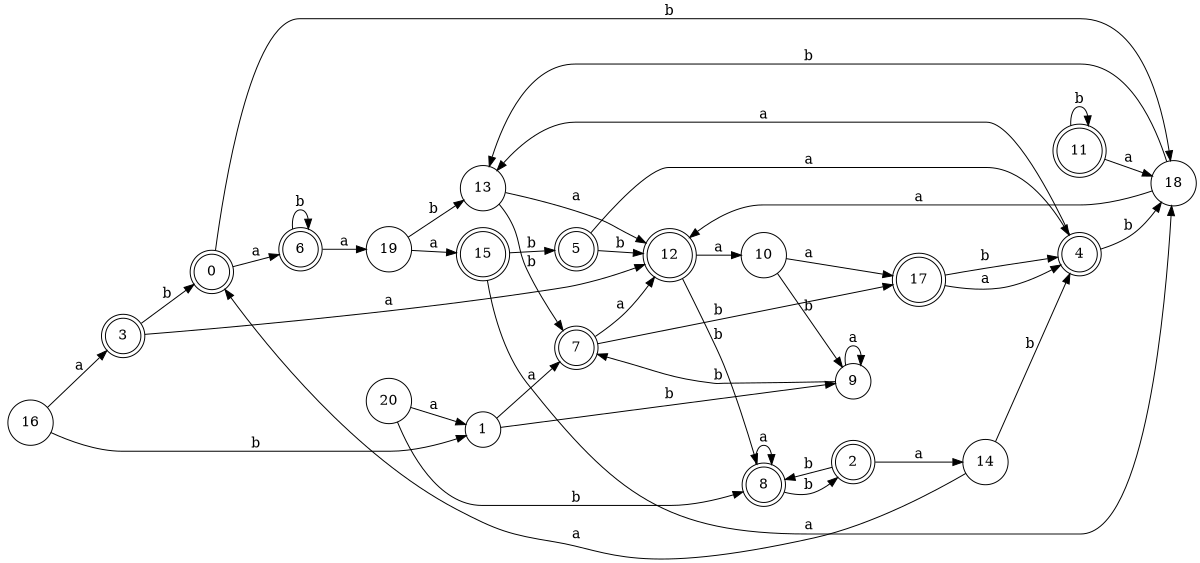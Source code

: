 digraph n17_8 {
__start0 [label="" shape="none"];

rankdir=LR;
size="8,5";

s0 [style="rounded,filled", color="black", fillcolor="white" shape="doublecircle", label="0"];
s1 [style="filled", color="black", fillcolor="white" shape="circle", label="1"];
s2 [style="rounded,filled", color="black", fillcolor="white" shape="doublecircle", label="2"];
s3 [style="rounded,filled", color="black", fillcolor="white" shape="doublecircle", label="3"];
s4 [style="rounded,filled", color="black", fillcolor="white" shape="doublecircle", label="4"];
s5 [style="rounded,filled", color="black", fillcolor="white" shape="doublecircle", label="5"];
s6 [style="rounded,filled", color="black", fillcolor="white" shape="doublecircle", label="6"];
s7 [style="rounded,filled", color="black", fillcolor="white" shape="doublecircle", label="7"];
s8 [style="rounded,filled", color="black", fillcolor="white" shape="doublecircle", label="8"];
s9 [style="filled", color="black", fillcolor="white" shape="circle", label="9"];
s10 [style="filled", color="black", fillcolor="white" shape="circle", label="10"];
s11 [style="rounded,filled", color="black", fillcolor="white" shape="doublecircle", label="11"];
s12 [style="rounded,filled", color="black", fillcolor="white" shape="doublecircle", label="12"];
s13 [style="filled", color="black", fillcolor="white" shape="circle", label="13"];
s14 [style="filled", color="black", fillcolor="white" shape="circle", label="14"];
s15 [style="rounded,filled", color="black", fillcolor="white" shape="doublecircle", label="15"];
s16 [style="filled", color="black", fillcolor="white" shape="circle", label="16"];
s17 [style="rounded,filled", color="black", fillcolor="white" shape="doublecircle", label="17"];
s18 [style="filled", color="black", fillcolor="white" shape="circle", label="18"];
s19 [style="filled", color="black", fillcolor="white" shape="circle", label="19"];
s20 [style="filled", color="black", fillcolor="white" shape="circle", label="20"];
s0 -> s6 [label="a"];
s0 -> s18 [label="b"];
s1 -> s7 [label="a"];
s1 -> s9 [label="b"];
s2 -> s14 [label="a"];
s2 -> s8 [label="b"];
s3 -> s12 [label="a"];
s3 -> s0 [label="b"];
s4 -> s13 [label="a"];
s4 -> s18 [label="b"];
s5 -> s4 [label="a"];
s5 -> s12 [label="b"];
s6 -> s19 [label="a"];
s6 -> s6 [label="b"];
s7 -> s12 [label="a"];
s7 -> s17 [label="b"];
s8 -> s8 [label="a"];
s8 -> s2 [label="b"];
s9 -> s9 [label="a"];
s9 -> s7 [label="b"];
s10 -> s17 [label="a"];
s10 -> s9 [label="b"];
s11 -> s18 [label="a"];
s11 -> s11 [label="b"];
s12 -> s10 [label="a"];
s12 -> s8 [label="b"];
s13 -> s12 [label="a"];
s13 -> s7 [label="b"];
s14 -> s0 [label="a"];
s14 -> s4 [label="b"];
s15 -> s18 [label="a"];
s15 -> s5 [label="b"];
s16 -> s3 [label="a"];
s16 -> s1 [label="b"];
s17 -> s4 [label="a"];
s17 -> s4 [label="b"];
s18 -> s12 [label="a"];
s18 -> s13 [label="b"];
s19 -> s15 [label="a"];
s19 -> s13 [label="b"];
s20 -> s1 [label="a"];
s20 -> s8 [label="b"];

}
